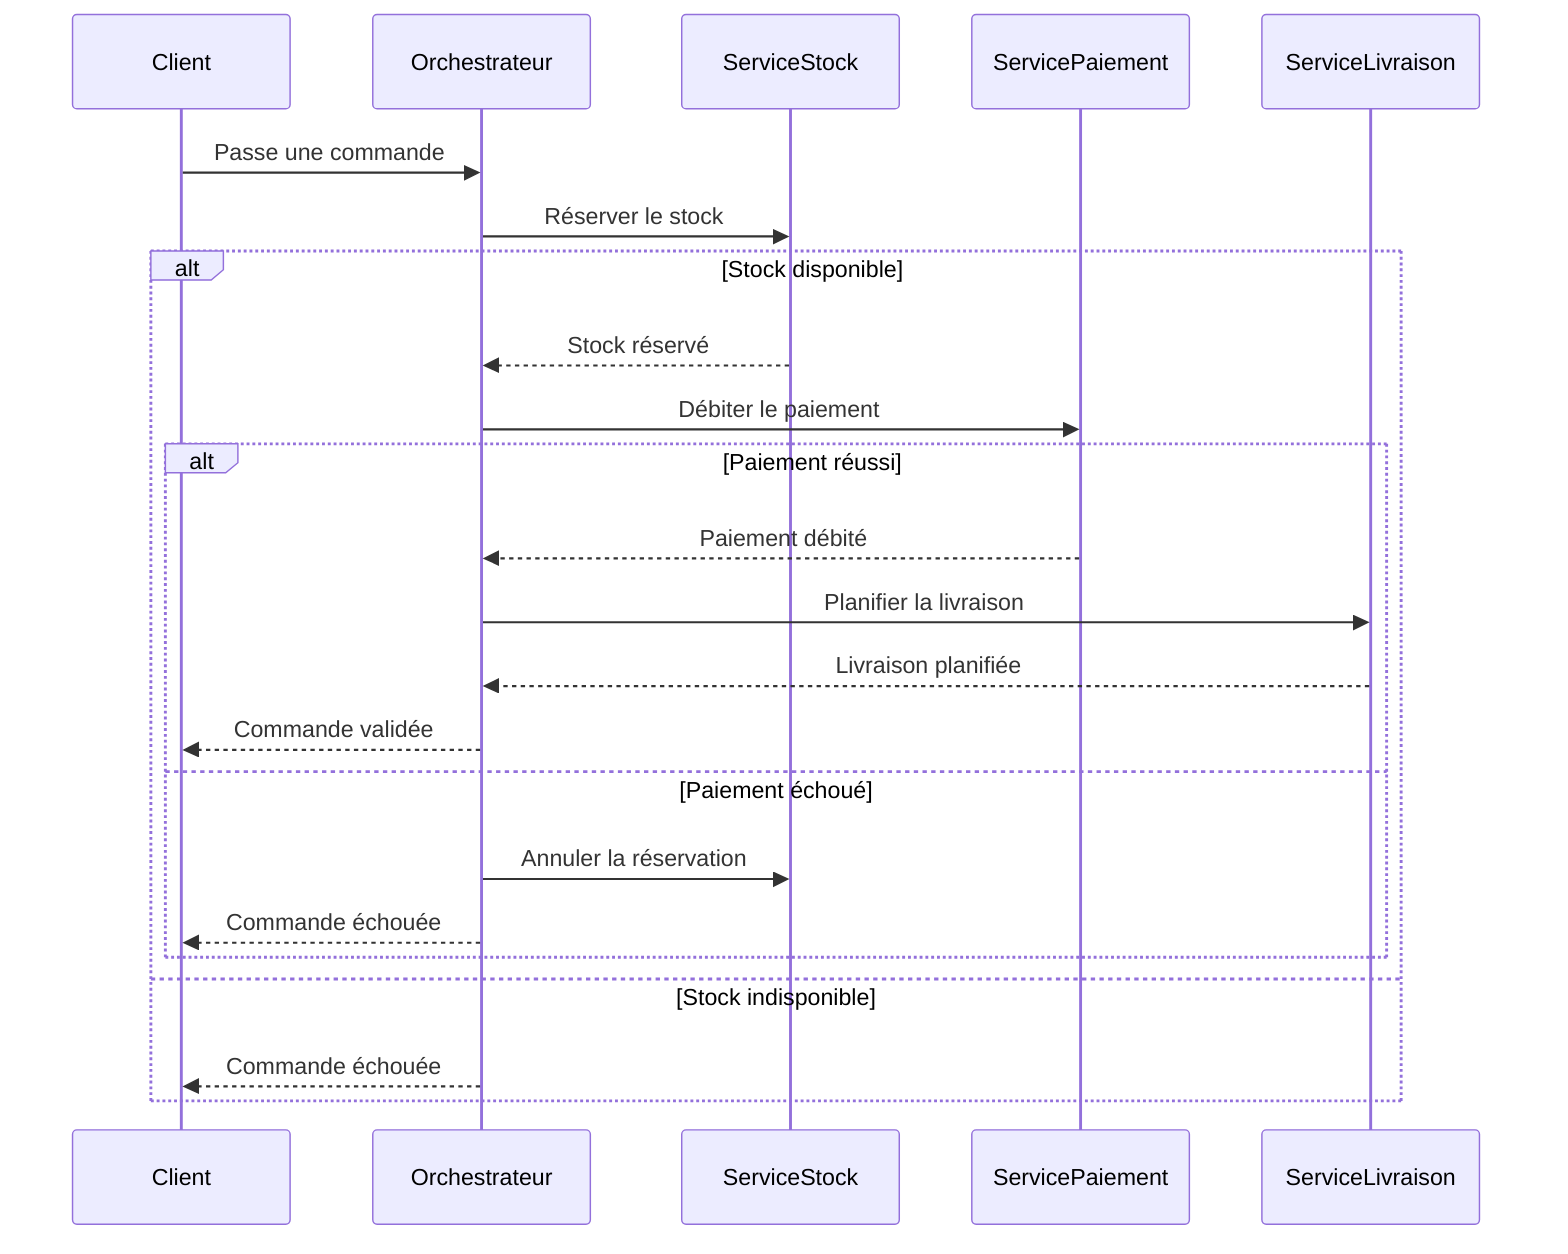 sequenceDiagram
    participant Client
    participant Orchestrateur
    participant ServiceStock
    participant ServicePaiement
    participant ServiceLivraison

    Client->>Orchestrateur: Passe une commande
    Orchestrateur->>ServiceStock: Réserver le stock
    alt Stock disponible
        ServiceStock-->>Orchestrateur: Stock réservé
        Orchestrateur->>ServicePaiement: Débiter le paiement
        alt Paiement réussi
            ServicePaiement-->>Orchestrateur: Paiement débité
            Orchestrateur->>ServiceLivraison: Planifier la livraison
            ServiceLivraison-->>Orchestrateur: Livraison planifiée
            Orchestrateur-->>Client: Commande validée
        else Paiement échoué
            Orchestrateur->>ServiceStock: Annuler la réservation
            Orchestrateur-->>Client: Commande échouée
        end
    else Stock indisponible
        Orchestrateur-->>Client: Commande échouée
    end